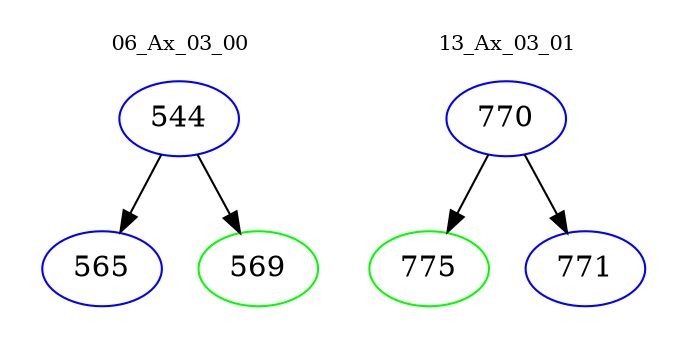 digraph{
subgraph cluster_0 {
color = white
label = "06_Ax_03_00";
fontsize=10;
T0_544 [label="544", color="blue"]
T0_544 -> T0_565 [color="black"]
T0_565 [label="565", color="blue"]
T0_544 -> T0_569 [color="black"]
T0_569 [label="569", color="green"]
}
subgraph cluster_1 {
color = white
label = "13_Ax_03_01";
fontsize=10;
T1_770 [label="770", color="blue"]
T1_770 -> T1_775 [color="black"]
T1_775 [label="775", color="green"]
T1_770 -> T1_771 [color="black"]
T1_771 [label="771", color="blue"]
}
}
